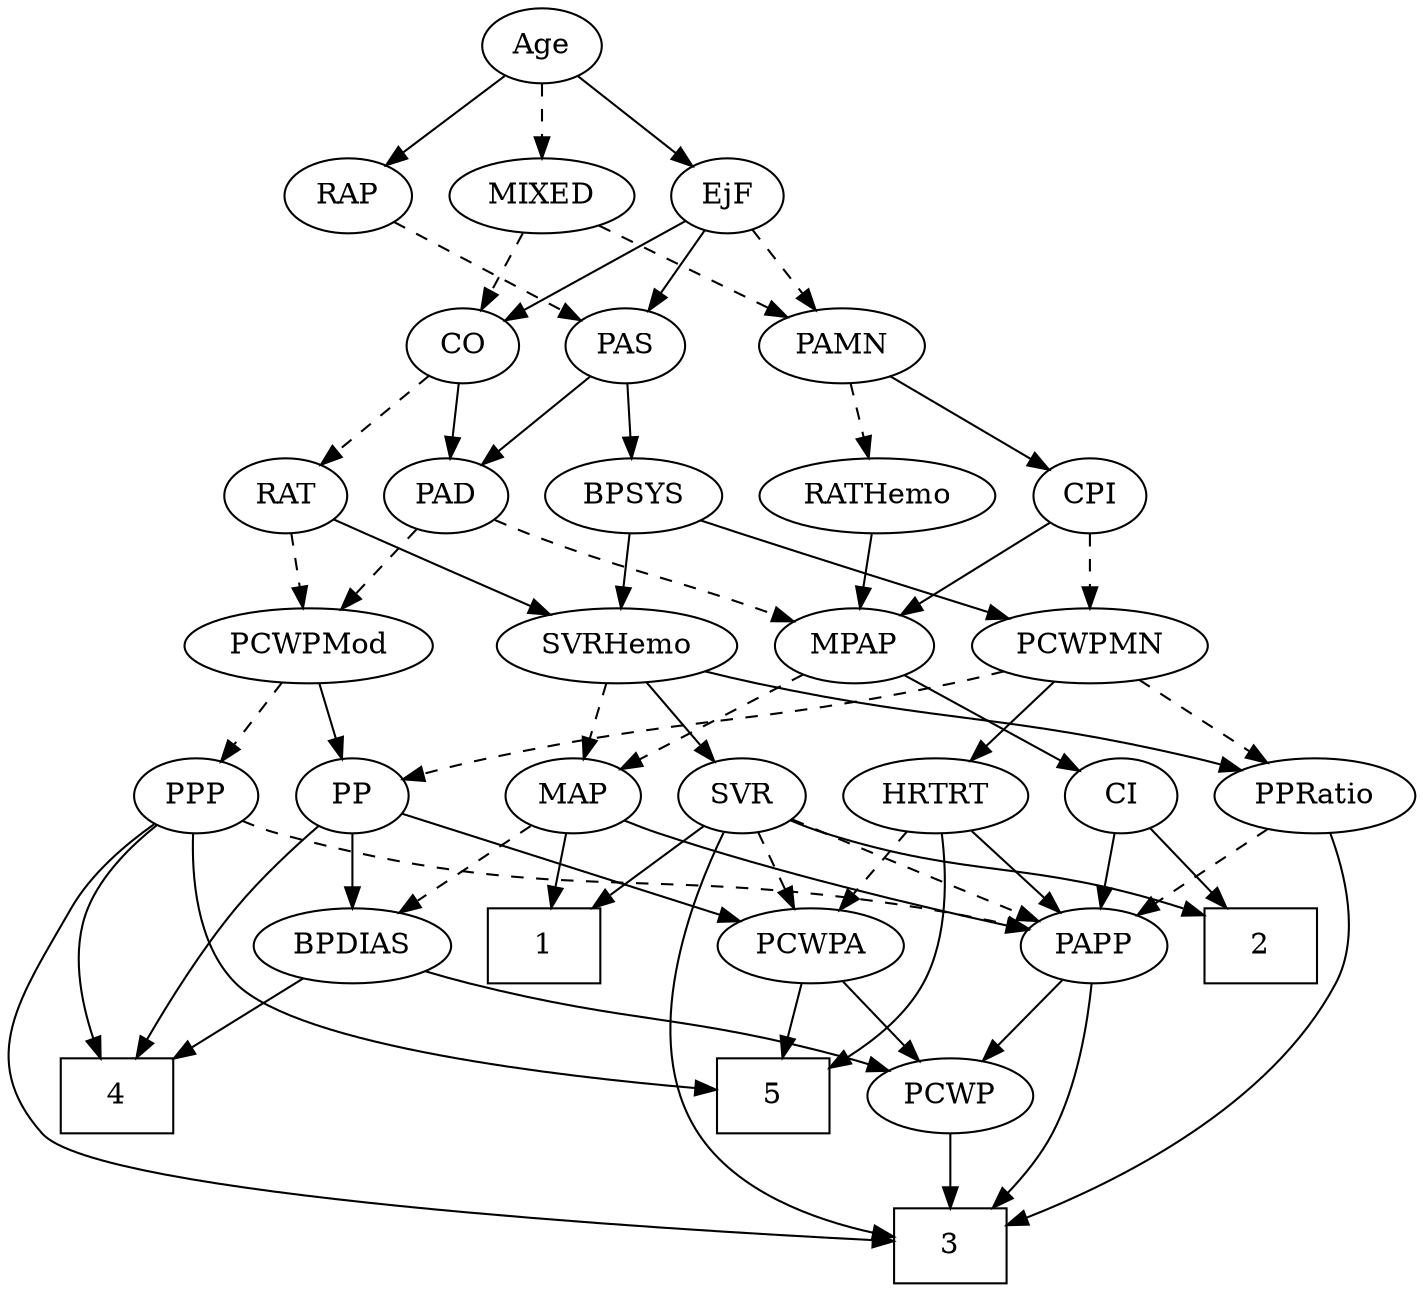 strict digraph {
	graph [bb="0,0,608.4,612"];
	node [label="\N"];
	1	[height=0.5,
		pos="142.98,162",
		shape=box,
		width=0.75];
	2	[height=0.5,
		pos="214.98,162",
		shape=box,
		width=0.75];
	3	[height=0.5,
		pos="490.98,18",
		shape=box,
		width=0.75];
	4	[height=0.5,
		pos="55.98,90",
		shape=box,
		width=0.75];
	5	[height=0.5,
		pos="545.98,90",
		shape=box,
		width=0.75];
	Age	[height=0.5,
		pos="262.98,594",
		width=0.75];
	EjF	[height=0.5,
		pos="262.98,522",
		width=0.75];
	Age -> EjF	[pos="e,262.98,540.1 262.98,575.7 262.98,567.98 262.98,558.71 262.98,550.11",
		style=solid];
	RAP	[height=0.5,
		pos="335.98,522",
		width=0.77632];
	Age -> RAP	[pos="e,320.98,537.38 277.75,578.83 288.07,568.94 302.04,555.55 313.71,544.36",
		style=solid];
	MIXED	[height=0.5,
		pos="177.98,522",
		width=1.1193];
	Age -> MIXED	[pos="e,196.38,538.16 246.59,579.5 234.57,569.61 218.01,555.96 204.17,544.56",
		style=dashed];
	CO	[height=0.5,
		pos="261.98,450",
		width=0.75];
	EjF -> CO	[pos="e,262.22,468.1 262.73,503.7 262.62,495.98 262.49,486.71 262.37,478.11",
		style=solid];
	PAS	[height=0.5,
		pos="334.98,450",
		width=0.75];
	EjF -> PAS	[pos="e,320.18,465.38 277.55,506.83 287.73,496.94 301.5,483.55 313.01,472.36",
		style=solid];
	PAMN	[height=0.5,
		pos="179.98,450",
		width=1.011];
	EjF -> PAMN	[pos="e,197.78,466.01 246.58,507.17 234.92,497.34 219.03,483.93 205.69,472.69",
		style=dashed];
	RAP -> PAS	[pos="e,335.22,468.1 335.73,503.7 335.62,495.98 335.49,486.71 335.37,478.11",
		style=dashed];
	MIXED -> CO	[pos="e,245.78,464.5 196.21,505.81 208.43,495.62 224.67,482.09 237.95,471.02",
		style=dashed];
	MIXED -> PAMN	[pos="e,179.49,468.1 178.47,503.7 178.7,495.98 178.96,486.71 179.21,478.11",
		style=dashed];
	MPAP	[height=0.5,
		pos="152.98,306",
		width=0.97491];
	MAP	[height=0.5,
		pos="147.98,234",
		width=0.84854];
	MPAP -> MAP	[pos="e,149.2,252.1 151.74,287.7 151.19,279.98 150.53,270.71 149.92,262.11",
		style=dashed];
	CI	[height=0.5,
		pos="223.98,234",
		width=0.75];
	MPAP -> CI	[pos="e,209.09,249.68 168.39,289.81 178.2,280.14 191.06,267.46 201.94,256.73",
		style=solid];
	BPSYS	[height=0.5,
		pos="414.98,378",
		width=1.0471];
	PCWPMN	[height=0.5,
		pos="377.98,306",
		width=1.3902];
	BPSYS -> PCWPMN	[pos="e,386.94,323.96 406.21,360.41 401.9,352.25 396.6,342.22 391.76,333.07",
		style=solid];
	SVRHemo	[height=0.5,
		pos="495.98,306",
		width=1.3902];
	BPSYS -> SVRHemo	[pos="e,477.6,322.89 432.56,361.81 443.47,352.38 457.7,340.08 469.92,329.53",
		style=solid];
	PAD	[height=0.5,
		pos="257.98,378",
		width=0.79437];
	PAD -> MPAP	[pos="e,173.55,320.71 238.72,364.16 222.85,353.58 200.09,338.4 182,326.35",
		style=dashed];
	PCWPMod	[height=0.5,
		pos="257.98,306",
		width=1.4443];
	PAD -> PCWPMod	[pos="e,257.98,324.1 257.98,359.7 257.98,351.98 257.98,342.71 257.98,334.11",
		style=dashed];
	CO -> PAD	[pos="e,258.96,396.1 260.99,431.7 260.55,423.98 260.02,414.71 259.53,406.11",
		style=solid];
	RAT	[height=0.5,
		pos="331.98,378",
		width=0.75827];
	CO -> RAT	[pos="e,317.49,393.49 276.48,434.5 286.25,424.73 299.29,411.69 310.28,400.7",
		style=dashed];
	PAS -> BPSYS	[pos="e,397.54,394.26 350.79,435.17 361.95,425.4 377.14,412.11 389.94,400.91",
		style=solid];
	PAS -> PAD	[pos="e,273.54,393.14 319.4,434.83 308.44,424.87 293.59,411.37 281.23,400.14",
		style=solid];
	RATHemo	[height=0.5,
		pos="89.98,378",
		width=1.3721];
	PAMN -> RATHemo	[pos="e,110.17,394.7 161.33,434.5 148.85,424.79 132.19,411.83 118.11,400.88",
		style=dashed];
	CPI	[height=0.5,
		pos="183.98,378",
		width=0.75];
	PAMN -> CPI	[pos="e,183,396.1 180.97,431.7 181.41,423.98 181.94,414.71 182.43,406.11",
		style=solid];
	RATHemo -> MPAP	[pos="e,138.88,322.67 104.59,360.76 112.74,351.71 123.02,340.29 132.01,330.3",
		style=solid];
	CPI -> MPAP	[pos="e,160.49,323.96 176.63,360.41 173.06,352.34 168.67,342.43 164.65,333.35",
		style=solid];
	CPI -> PCWPMN	[pos="e,340.82,318.11 205.12,366.51 209.95,364.25 215.11,361.96 219.98,360 256.68,345.24 299.24,331.13 330.93,321.19",
		style=dashed];
	RAT -> PCWPMod	[pos="e,275,323.1 317.01,362.83 307.12,353.49 293.94,341.02 282.55,330.24",
		style=dashed];
	RAT -> SVRHemo	[pos="e,463.71,319.86 353.6,366.58 358.32,364.37 363.3,362.07 367.98,360 396.52,347.36 429.02,333.92 454.13,323.73",
		style=solid];
	SVR	[height=0.5,
		pos="296.98,234",
		width=0.77632];
	SVR -> 1	[pos="e,170.08,175.88 274.7,222.71 269.85,220.48 264.75,218.15 259.98,216 226.75,200.98 216.32,196.98 179.47,180.18",
		style=solid];
	SVR -> 2	[pos="e,234.92,180.02 280.78,219.17 269.88,209.87 255.23,197.36 242.53,186.52",
		style=solid];
	SVR -> 3	[pos="e,489.66,36.081 318.76,222.62 323.73,220.36 329.01,218.03 333.98,216 377.7,198.12 400.67,213.49 433.98,180 470.56,143.23 483.76,\
81.55 488.46,46.163",
		style=solid];
	PCWPA	[height=0.5,
		pos="301.98,162",
		width=1.1555];
	SVR -> PCWPA	[pos="e,300.76,180.1 298.22,215.7 298.77,207.98 299.43,198.71 300.04,190.11",
		style=dashed];
	PAPP	[height=0.5,
		pos="392.98,162",
		width=0.88464];
	SVR -> PAPP	[pos="e,374.02,176.83 315.04,219.83 329.38,209.38 349.65,194.6 365.92,182.73",
		style=dashed];
	PP	[height=0.5,
		pos="71.98,234",
		width=0.75];
	PCWPMod -> PP	[pos="e,93.141,245.43 221.22,293.17 190.61,283.05 146.04,267.66 107.98,252 106.16,251.25 104.3,250.46 102.43,249.64",
		style=solid];
	PPP	[height=0.5,
		pos="467.98,234",
		width=0.75];
	PCWPMod -> PPP	[pos="e,446.88,245.59 296.75,293.9 340.03,281.39 407.23,261.55 431.98,252 433.82,251.29 435.69,250.53 437.57,249.73",
		style=dashed];
	PCWPA -> 5	[pos="e,518.84,97.856 333.36,150 339.51,147.94 345.93,145.85 351.98,144 406.22,127.39 469.76,110.51 508.94,100.4",
		style=solid];
	PCWP	[height=0.5,
		pos="323.98,90",
		width=0.97491];
	PCWPA -> PCWP	[pos="e,318.55,108.28 307.31,144.05 309.76,136.26 312.72,126.82 315.47,118.08",
		style=solid];
	PCWPMN -> PP	[pos="e,92.533,245.88 341.01,293.66 333.74,291.63 326.15,289.64 318.98,288 226.24,266.8 198.72,280.58 107.98,252 106.05,251.39 104.09,\
250.7 102.14,249.96",
		style=dashed];
	PPRatio	[height=0.5,
		pos="552.98,234",
		width=1.1013];
	PCWPMN -> PPRatio	[pos="e,524.28,246.48 410.08,292.16 439.68,280.32 483.64,262.73 514.98,250.2",
		style=dashed];
	HRTRT	[height=0.5,
		pos="382.98,234",
		width=1.1013];
	PCWPMN -> HRTRT	[pos="e,381.76,252.1 379.22,287.7 379.77,279.98 380.43,270.71 381.04,262.11",
		style=solid];
	SVRHemo -> SVR	[pos="e,318.71,245.49 458.23,293.99 425.12,284.02 375.86,268.41 333.98,252 332.1,251.26 330.19,250.48 328.26,249.67",
		style=solid];
	SVRHemo -> MAP	[pos="e,170.88,245.93 459.35,293.61 451.99,291.55 444.28,289.57 436.98,288 327.67,264.47 295.66,282.12 187.98,252 185.5,251.31 182.97,\
250.5 180.45,249.61",
		style=dashed];
	SVRHemo -> PPRatio	[pos="e,539.57,251.47 509.49,288.41 516.52,279.78 525.24,269.06 533.03,259.5",
		style=solid];
	BPDIAS	[height=0.5,
		pos="55.98,162",
		width=1.1735];
	BPDIAS -> 4	[pos="e,55.98,108.1 55.98,143.7 55.98,135.98 55.98,126.71 55.98,118.11",
		style=solid];
	BPDIAS -> PCWP	[pos="e,292.14,97.915 87.685,149.98 94.045,147.9 100.7,145.81 106.98,144 167.35,126.6 238.22,109.99 282.12,100.15",
		style=solid];
	MAP -> 1	[pos="e,144.2,180.1 146.74,215.7 146.19,207.98 145.53,198.71 144.92,190.11",
		style=solid];
	MAP -> BPDIAS	[pos="e,75.711,178.01 129.8,219.17 116.76,209.24 98.932,195.68 84.065,184.37",
		style=dashed];
	MAP -> PAPP	[pos="e,369.14,173.99 171.39,222.19 176.77,219.95 182.52,217.74 187.98,216 259.5,193.22 281.46,202.78 352.98,180 355.22,179.29 357.52,\
178.49 359.81,177.65",
		style=solid];
	PP -> 4	[pos="e,32.675,108.18 50.725,222.85 34.88,213.99 14.414,199.49 4.9804,180 -1.9901,165.6 -1.0001,158.84 4.9804,144 9.3291,133.21 17.042,\
123.39 25.174,115.21",
		style=solid];
	PP -> PCWPA	[pos="e,270.54,173.89 93.011,222.23 97.853,219.99 103.04,217.77 107.98,216 169.68,193.9 188.07,198.38 250.98,180 254.16,179.07 257.44,\
178.07 260.73,177.04",
		style=solid];
	PP -> BPDIAS	[pos="e,59.929,180.28 68.107,216.05 66.326,208.26 64.168,198.82 62.17,190.08",
		style=solid];
	PPP -> 3	[pos="e,518.27,26.659 489.53,223.07 513.84,211.47 551.25,192.33 560.98,180 581.64,153.84 577.27,141 581.98,108 584.24,92.161 589.95,85.872 \
581.98,72 570.31,51.704 547.55,38.451 527.71,30.274",
		style=solid];
	PPP -> 4	[pos="e,83.207,93.22 466.54,215.91 463.84,195.41 456.1,161.62 433.98,144 407.55,122.95 183.37,101.81 93.259,94.074",
		style=solid];
	PPP -> 5	[pos="e,549.7,108.23 488.04,221.63 508.09,209.8 536.81,191.44 542.98,180 553.1,161.23 553.19,136.85 551.11,118.36",
		style=solid];
	PPP -> PAPP	[pos="e,408.91,177.87 452.8,218.83 442.34,209.07 428.23,195.9 416.34,184.8",
		style=dashed];
	PPRatio -> 3	[pos="e,518.42,24.119 565.52,216.72 587.36,186.24 627.36,119.35 597.98,72 582.8,47.54 552.6,34.021 528.15,26.771",
		style=solid];
	PPRatio -> PAPP	[pos="e,417.51,173.73 525.48,220.97 498.18,209.03 456.29,190.7 426.94,177.86",
		style=dashed];
	PCWP -> 3	[pos="e,463.81,30.388 350.44,77.908 378.53,66.135 423.11,47.447 454.52,34.283",
		style=solid];
	CI -> 2	[pos="e,217.2,180.28 221.8,216.05 220.81,208.35 219.61,199.03 218.5,190.36",
		style=solid];
	CI -> PAPP	[pos="e,368.49,173.56 245.19,222.68 250.02,220.41 255.15,218.07 259.98,216 300.71,198.53 311.91,196.67 352.98,180 355.03,179.17 357.13,\
178.31 359.24,177.43",
		style=solid];
	PAPP -> 3	[pos="e,479.21,36.056 404.03,144.99 420.91,120.53 453.26,73.661 473.39,44.495",
		style=solid];
	PAPP -> PCWP	[pos="e,339.4,106.64 378.01,145.81 368.82,136.49 356.88,124.38 346.57,113.91",
		style=solid];
	HRTRT -> 5	[pos="e,542.02,108.23 413.68,222.52 445.18,211.27 491.44,193.24 504.98,180 522.3,163.06 533.04,137.42 539.16,118.01",
		style=solid];
	HRTRT -> PCWPA	[pos="e,319.8,178.4 365.4,217.81 354.34,208.25 339.86,195.74 327.53,185.08",
		style=dashed];
	HRTRT -> PAPP	[pos="e,390.54,180.1 385.45,215.7 386.55,207.98 387.88,198.71 389.11,190.11",
		style=solid];
}
